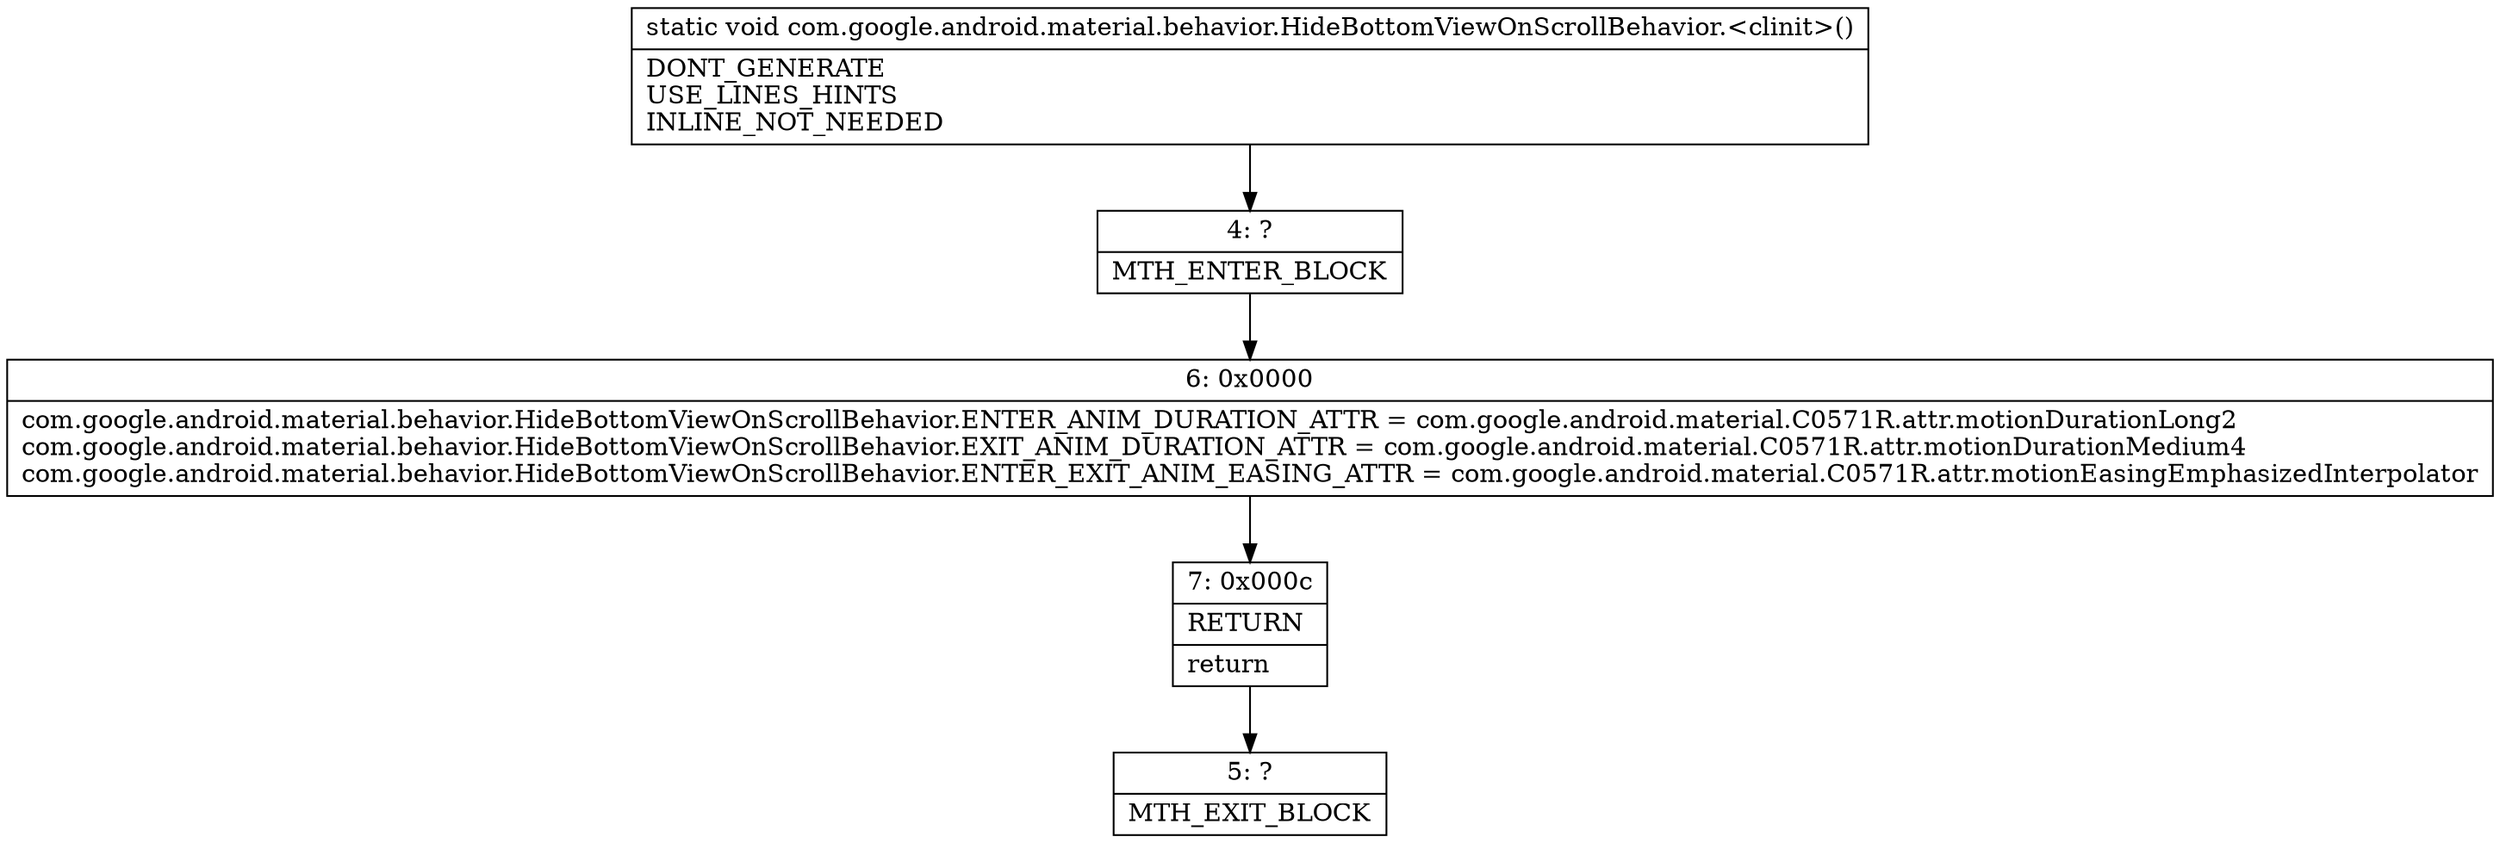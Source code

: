 digraph "CFG forcom.google.android.material.behavior.HideBottomViewOnScrollBehavior.\<clinit\>()V" {
Node_4 [shape=record,label="{4\:\ ?|MTH_ENTER_BLOCK\l}"];
Node_6 [shape=record,label="{6\:\ 0x0000|com.google.android.material.behavior.HideBottomViewOnScrollBehavior.ENTER_ANIM_DURATION_ATTR = com.google.android.material.C0571R.attr.motionDurationLong2\lcom.google.android.material.behavior.HideBottomViewOnScrollBehavior.EXIT_ANIM_DURATION_ATTR = com.google.android.material.C0571R.attr.motionDurationMedium4\lcom.google.android.material.behavior.HideBottomViewOnScrollBehavior.ENTER_EXIT_ANIM_EASING_ATTR = com.google.android.material.C0571R.attr.motionEasingEmphasizedInterpolator\l}"];
Node_7 [shape=record,label="{7\:\ 0x000c|RETURN\l|return\l}"];
Node_5 [shape=record,label="{5\:\ ?|MTH_EXIT_BLOCK\l}"];
MethodNode[shape=record,label="{static void com.google.android.material.behavior.HideBottomViewOnScrollBehavior.\<clinit\>()  | DONT_GENERATE\lUSE_LINES_HINTS\lINLINE_NOT_NEEDED\l}"];
MethodNode -> Node_4;Node_4 -> Node_6;
Node_6 -> Node_7;
Node_7 -> Node_5;
}

